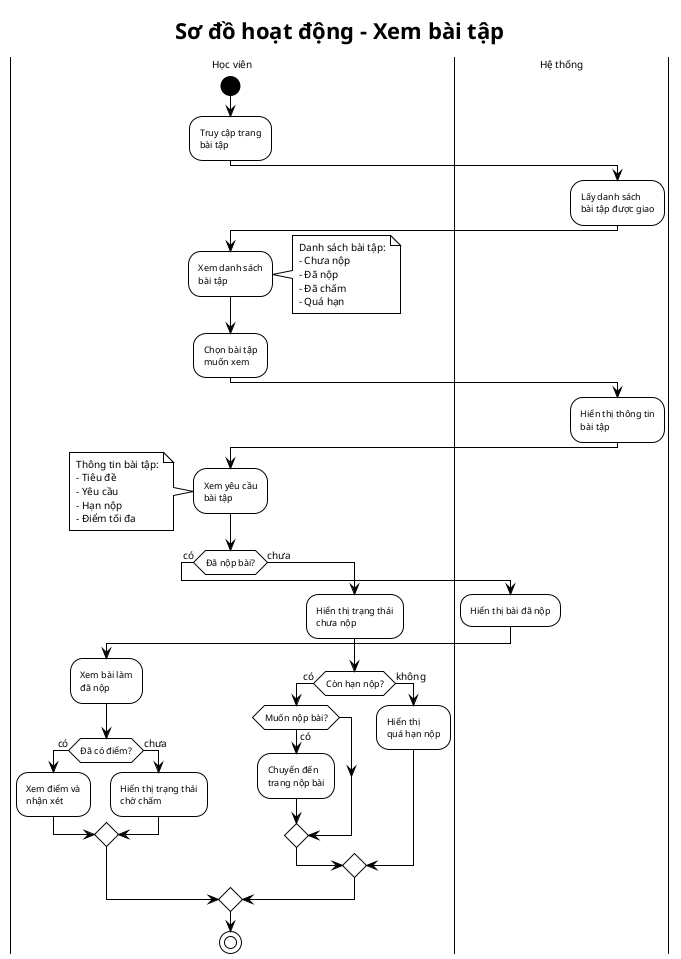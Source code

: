 @startuml
!theme plain
skinparam defaultFontSize 10
skinparam activityFontSize 9
skinparam swimlaneTitleFontSize 10
skinparam maxMessageSize 150
skinparam ranksep 60
skinparam activityStartColor black
skinparam activityEndColor black
skinparam activityEndColorBorder black
skinparam activityBarColor black
skinparam circledCharacterFontColor black

title Sơ đồ hoạt động - Xem bài tập

|Học viên|
start
:Truy cập trang\nbài tập;

|Hệ thống|
:Lấy danh sách\nbài tập được giao;

|Học viên|
:Xem danh sách\nbài tập;

note right
  Danh sách bài tập:
  - Chưa nộp
  - Đã nộp
  - Đã chấm
  - Quá hạn
end note

:Chọn bài tập\nmuốn xem;

|Hệ thống|
:Hiển thị thông tin\nbài tập;

|Học viên|
:Xem yêu cầu\nbài tập;

note left
  Thông tin bài tập:
  - Tiêu đề
  - Yêu cầu
  - Hạn nộp
  - Điểm tối đa
end note

if (Đã nộp bài?) then (có)
  |Hệ thống|
  :Hiển thị bài đã nộp;
  
  |Học viên|
  :Xem bài làm\nđã nộp;
  
  if (Đã có điểm?) then (có)
    :Xem điểm và\nnhận xét;
  else (chưa)
    :Hiển thị trạng thái\nchờ chấm;
  endif
  
else (chưa)
  :Hiển thị trạng thái\nchưa nộp;
  
  if (Còn hạn nộp?) then (có)
    if (Muốn nộp bài?) then (có)
      :Chuyển đến\ntrang nộp bài;
    endif
  else (không)
    :Hiển thị\nquá hạn nộp;
  endif
endif

stop

@enduml